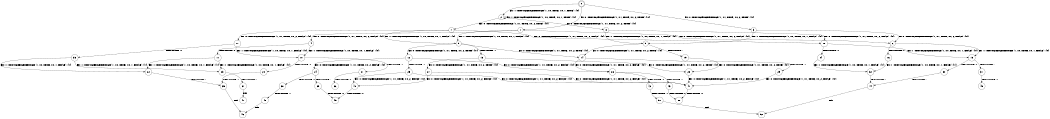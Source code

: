 digraph BCG {
size = "7, 10.5";
center = TRUE;
node [shape = circle];
0 [peripheries = 2];
0 -> 1 [label = "EX !0 !ATOMIC_EXCH_BRANCH (1, +1, TRUE, +0, 2, TRUE) !{0}"];
0 -> 2 [label = "EX !1 !ATOMIC_EXCH_BRANCH (1, +0, TRUE, +0, 1, TRUE) !{0}"];
0 -> 3 [label = "EX !0 !ATOMIC_EXCH_BRANCH (1, +1, TRUE, +0, 2, TRUE) !{0}"];
1 -> 4 [label = "EX !0 !ATOMIC_EXCH_BRANCH (1, +1, TRUE, +0, 2, FALSE) !{0}"];
1 -> 5 [label = "EX !1 !ATOMIC_EXCH_BRANCH (1, +0, TRUE, +0, 1, FALSE) !{0}"];
1 -> 6 [label = "EX !0 !ATOMIC_EXCH_BRANCH (1, +1, TRUE, +0, 2, FALSE) !{0}"];
2 -> 2 [label = "EX !1 !ATOMIC_EXCH_BRANCH (1, +0, TRUE, +0, 1, TRUE) !{0}"];
2 -> 7 [label = "EX !0 !ATOMIC_EXCH_BRANCH (1, +1, TRUE, +0, 2, TRUE) !{0}"];
2 -> 8 [label = "EX !0 !ATOMIC_EXCH_BRANCH (1, +1, TRUE, +0, 2, TRUE) !{0}"];
3 -> 9 [label = "EX !1 !ATOMIC_EXCH_BRANCH (1, +0, TRUE, +0, 1, FALSE) !{0}"];
3 -> 6 [label = "EX !0 !ATOMIC_EXCH_BRANCH (1, +1, TRUE, +0, 2, FALSE) !{0}"];
4 -> 10 [label = "EX !1 !ATOMIC_EXCH_BRANCH (1, +0, TRUE, +0, 1, FALSE) !{0}"];
4 -> 11 [label = "TERMINATE !0"];
5 -> 12 [label = "EX !0 !ATOMIC_EXCH_BRANCH (1, +1, TRUE, +0, 2, TRUE) !{0}"];
5 -> 13 [label = "TERMINATE !1"];
5 -> 14 [label = "EX !0 !ATOMIC_EXCH_BRANCH (1, +1, TRUE, +0, 2, TRUE) !{0}"];
6 -> 15 [label = "EX !1 !ATOMIC_EXCH_BRANCH (1, +0, TRUE, +0, 1, FALSE) !{0}"];
6 -> 16 [label = "TERMINATE !0"];
7 -> 17 [label = "EX !0 !ATOMIC_EXCH_BRANCH (1, +1, TRUE, +0, 2, FALSE) !{0}"];
7 -> 5 [label = "EX !1 !ATOMIC_EXCH_BRANCH (1, +0, TRUE, +0, 1, FALSE) !{0}"];
7 -> 18 [label = "EX !0 !ATOMIC_EXCH_BRANCH (1, +1, TRUE, +0, 2, FALSE) !{0}"];
8 -> 9 [label = "EX !1 !ATOMIC_EXCH_BRANCH (1, +0, TRUE, +0, 1, FALSE) !{0}"];
8 -> 18 [label = "EX !0 !ATOMIC_EXCH_BRANCH (1, +1, TRUE, +0, 2, FALSE) !{0}"];
9 -> 19 [label = "TERMINATE !1"];
9 -> 14 [label = "EX !0 !ATOMIC_EXCH_BRANCH (1, +1, TRUE, +0, 2, TRUE) !{0}"];
10 -> 20 [label = "TERMINATE !0"];
10 -> 21 [label = "TERMINATE !1"];
11 -> 22 [label = "EX !1 !ATOMIC_EXCH_BRANCH (1, +0, TRUE, +0, 1, FALSE) !{1}"];
11 -> 23 [label = "EX !1 !ATOMIC_EXCH_BRANCH (1, +0, TRUE, +0, 1, FALSE) !{1}"];
12 -> 24 [label = "EX !0 !ATOMIC_EXCH_BRANCH (1, +1, TRUE, +0, 2, FALSE) !{0}"];
12 -> 25 [label = "TERMINATE !1"];
12 -> 26 [label = "EX !0 !ATOMIC_EXCH_BRANCH (1, +1, TRUE, +0, 2, FALSE) !{0}"];
13 -> 27 [label = "EX !0 !ATOMIC_EXCH_BRANCH (1, +1, TRUE, +0, 2, TRUE) !{0}"];
13 -> 28 [label = "EX !0 !ATOMIC_EXCH_BRANCH (1, +1, TRUE, +0, 2, TRUE) !{0}"];
14 -> 29 [label = "TERMINATE !1"];
14 -> 26 [label = "EX !0 !ATOMIC_EXCH_BRANCH (1, +1, TRUE, +0, 2, FALSE) !{0}"];
15 -> 30 [label = "TERMINATE !0"];
15 -> 31 [label = "TERMINATE !1"];
16 -> 32 [label = "EX !1 !ATOMIC_EXCH_BRANCH (1, +0, TRUE, +0, 1, FALSE) !{1}"];
17 -> 10 [label = "EX !1 !ATOMIC_EXCH_BRANCH (1, +0, TRUE, +0, 1, FALSE) !{0}"];
17 -> 33 [label = "TERMINATE !0"];
18 -> 15 [label = "EX !1 !ATOMIC_EXCH_BRANCH (1, +0, TRUE, +0, 1, FALSE) !{0}"];
18 -> 34 [label = "TERMINATE !0"];
19 -> 28 [label = "EX !0 !ATOMIC_EXCH_BRANCH (1, +1, TRUE, +0, 2, TRUE) !{0}"];
20 -> 35 [label = "TERMINATE !1"];
21 -> 36 [label = "TERMINATE !0"];
22 -> 35 [label = "TERMINATE !1"];
23 -> 37 [label = "TERMINATE !1"];
24 -> 38 [label = "TERMINATE !0"];
24 -> 39 [label = "TERMINATE !1"];
25 -> 40 [label = "EX !0 !ATOMIC_EXCH_BRANCH (1, +1, TRUE, +0, 2, FALSE) !{0}"];
25 -> 41 [label = "EX !0 !ATOMIC_EXCH_BRANCH (1, +1, TRUE, +0, 2, FALSE) !{0}"];
26 -> 42 [label = "TERMINATE !0"];
26 -> 43 [label = "TERMINATE !1"];
27 -> 40 [label = "EX !0 !ATOMIC_EXCH_BRANCH (1, +1, TRUE, +0, 2, FALSE) !{0}"];
27 -> 41 [label = "EX !0 !ATOMIC_EXCH_BRANCH (1, +1, TRUE, +0, 2, FALSE) !{0}"];
28 -> 41 [label = "EX !0 !ATOMIC_EXCH_BRANCH (1, +1, TRUE, +0, 2, FALSE) !{0}"];
29 -> 41 [label = "EX !0 !ATOMIC_EXCH_BRANCH (1, +1, TRUE, +0, 2, FALSE) !{0}"];
30 -> 44 [label = "TERMINATE !1"];
31 -> 45 [label = "TERMINATE !0"];
32 -> 44 [label = "TERMINATE !1"];
33 -> 22 [label = "EX !1 !ATOMIC_EXCH_BRANCH (1, +0, TRUE, +0, 1, FALSE) !{1}"];
33 -> 23 [label = "EX !1 !ATOMIC_EXCH_BRANCH (1, +0, TRUE, +0, 1, FALSE) !{1}"];
34 -> 32 [label = "EX !1 !ATOMIC_EXCH_BRANCH (1, +0, TRUE, +0, 1, FALSE) !{1}"];
35 -> 46 [label = "exit"];
37 -> 47 [label = "exit"];
38 -> 48 [label = "TERMINATE !1"];
39 -> 49 [label = "TERMINATE !0"];
40 -> 49 [label = "TERMINATE !0"];
41 -> 50 [label = "TERMINATE !0"];
42 -> 51 [label = "TERMINATE !1"];
43 -> 50 [label = "TERMINATE !0"];
44 -> 52 [label = "exit"];
48 -> 46 [label = "exit"];
51 -> 52 [label = "exit"];
}
